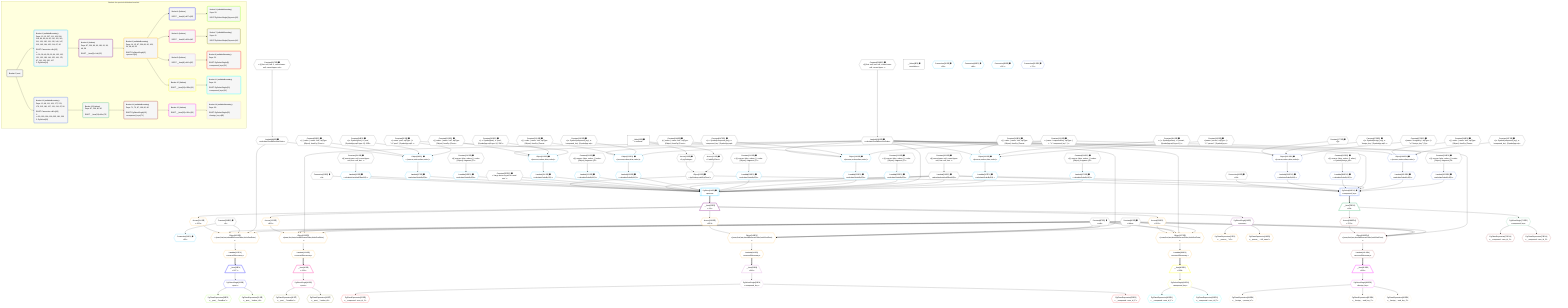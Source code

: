 %%{init: {'themeVariables': { 'fontSize': '12px'}}}%%
graph TD
    classDef path fill:#eee,stroke:#000,color:#000
    classDef plan fill:#fff,stroke-width:1px,color:#000
    classDef itemplan fill:#fff,stroke-width:2px,color:#000
    classDef unbatchedplan fill:#dff,stroke-width:1px,color:#000
    classDef sideeffectplan fill:#fcc,stroke-width:2px,color:#000
    classDef bucket fill:#f6f6f6,color:#000,stroke-width:2px,text-align:left


    %% plan dependencies
    Object12{{"Object[12∈0] ➊<br />ᐸ{pgSettings,withPgClient}ᐳ"}}:::plan
    Access10{{"Access[10∈0] ➊<br />ᐸ2.pgSettingsᐳ"}}:::plan
    Access11{{"Access[11∈0] ➊<br />ᐸ2.withPgClientᐳ"}}:::plan
    Access10 & Access11 --> Object12
    __Value2["__Value[2∈0] ➊<br />ᐸcontextᐳ"]:::plan
    __Value2 --> Access10
    __Value2 --> Access11
    Lambda89{{"Lambda[89∈0] ➊<br />ᐸcalculateShouldReverseOrderᐳ"}}:::plan
    Constant217{{"Constant[217∈0] ➊<br />ᐸ§{ first: null, last: 2, cursorLower: null, cursorUpper: nulᐳ"}}:::plan
    Constant217 --> Lambda89
    Lambda109{{"Lambda[109∈0] ➊<br />ᐸcalculateShouldReverseOrderᐳ"}}:::plan
    Constant208{{"Constant[208∈0] ➊<br />ᐸ§{ first: null, last: null, cursorLower: null, cursorUpper: ᐳ"}}:::plan
    Constant208 --> Lambda109
    Lambda111{{"Lambda[111∈0] ➊<br />ᐸcalculateLimitAndOffsetSQLᐳ"}}:::plan
    Constant209{{"Constant[209∈0] ➊<br />ᐸ§{ cursorLower: null, cursorUpper: null, first: null, last: ᐳ"}}:::plan
    Constant209 --> Lambda111
    __Value4["__Value[4∈0] ➊<br />ᐸrootValueᐳ"]:::plan
    Connection13{{"Connection[13∈0] ➊<br />ᐸ9ᐳ"}}:::plan
    Connection68{{"Connection[68∈0] ➊<br />ᐸ66ᐳ"}}:::plan
    Constant87{{"Constant[87∈0] ➊<br />ᐸnullᐳ"}}:::plan
    Constant90{{"Constant[90∈0] ➊<br />ᐸfalseᐳ"}}:::plan
    Constant93{{"Constant[93∈0] ➊<br />ᐸ[ { codec: { name: 'int4', sqlType: [Object], fromPg: [Functᐳ"}}:::plan
    Constant94{{"Constant[94∈0] ➊<br />ᐸ{ s: Symbol(post), n: 'post', [Symbol(pg-sql2-type-1)]: 'IDEᐳ"}}:::plan
    Constant95{{"Constant[95∈0] ➊<br />ᐸ{ name: 'post', sqlType: { t: '”a”.”post”', [Symbol(pg-sql2-ᐳ"}}:::plan
    Constant112{{"Constant[112∈0] ➊<br />ᐸ[ { codec: { name: 'int4', sqlType: [Object], fromPg: [Functᐳ"}}:::plan
    Constant113{{"Constant[113∈0] ➊<br />ᐸ{ s: Symbol(post), n: 'post', [Symbol(pg-sql2-type-1)]: 'IDEᐳ"}}:::plan
    Constant129{{"Constant[129∈0] ➊<br />ᐸ[ { codec: { name: 'int4', sqlType: [Object], fromPg: [Functᐳ"}}:::plan
    Constant130{{"Constant[130∈0] ➊<br />ᐸ{ s: Symbol(compound_key), n: 'compound_key', [Symbol(pg-sqlᐳ"}}:::plan
    Constant131{{"Constant[131∈0] ➊<br />ᐸ{ name: 'compoundKey', sqlType: { t: '”c”.”compound_key”', [ᐳ"}}:::plan
    Constant146{{"Constant[146∈0] ➊<br />ᐸ[ { codec: { name: 'int4', sqlType: [Object], fromPg: [Functᐳ"}}:::plan
    Constant147{{"Constant[147∈0] ➊<br />ᐸ{ s: Symbol(compound_key), n: 'compound_key', [Symbol(pg-sqlᐳ"}}:::plan
    Constant163{{"Constant[163∈0] ➊<br />ᐸ[ { codec: { name: 'int4', sqlType: [Object], fromPg: [Functᐳ"}}:::plan
    Constant164{{"Constant[164∈0] ➊<br />ᐸ{ s: Symbol(person), n: 'person', [Symbol(pg-sql2-type-1)]: ᐳ"}}:::plan
    Constant165{{"Constant[165∈0] ➊<br />ᐸ{ name: 'person', sqlType: { t: '”c”.”person”', [Symbol(pg-sᐳ"}}:::plan
    Constant177{{"Constant[177∈0] ➊<br />ᐸ[]ᐳ"}}:::plan
    Constant178{{"Constant[178∈0] ➊<br />ᐸ{ s: Symbol(foreign_key), n: 'foreign_key', [Symbol(pg-sql2-ᐳ"}}:::plan
    Constant179{{"Constant[179∈0] ➊<br />ᐸ{ name: 'foreignKey', sqlType: { t: '”a”.”foreign_key”', [Syᐳ"}}:::plan
    Constant196{{"Constant[196∈0] ➊<br />ᐸ[ { codec: { name: 'int4', sqlType: [Object], fromPg: [Functᐳ"}}:::plan
    Constant197{{"Constant[197∈0] ➊<br />ᐸ{ s: Symbol(compound_key), n: 'compound_key', [Symbol(pg-sqlᐳ"}}:::plan
    Constant206{{"Constant[206∈0] ➊<br />ᐸ2ᐳ"}}:::plan
    Constant207{{"Constant[207∈0] ➊<br />ᐸ'Large bet on myself in round one.'ᐳ"}}:::plan
    Constant210{{"Constant[210∈0] ➊<br />ᐸ§{ reverse: false, orders: [ { codec: [Object], fragment: [Oᐳ"}}:::plan
    Constant211{{"Constant[211∈0] ➊<br />ᐸ§{ reverse: false, orders: [ { codec: [Object], fragment: [Oᐳ"}}:::plan
    Constant212{{"Constant[212∈0] ➊<br />ᐸ§{ reverse: false, orders: [ { codec: [Object], fragment: [Oᐳ"}}:::plan
    Constant213{{"Constant[213∈0] ➊<br />ᐸ§{ reverse: false, orders: [ { codec: [Object], fragment: [Oᐳ"}}:::plan
    Constant214{{"Constant[214∈0] ➊<br />ᐸ§{ reverse: false, orders: [ { codec: [Object], fragment: [Oᐳ"}}:::plan
    Constant215{{"Constant[215∈0] ➊<br />ᐸ§{ reverse: false, orders: [], alias: { s: Symbol(foreign_keᐳ"}}:::plan
    Constant216{{"Constant[216∈0] ➊<br />ᐸ§{ reverse: false, orders: [ { codec: [Object], fragment: [Oᐳ"}}:::plan
    Constant218{{"Constant[218∈0] ➊<br />ᐸ§{ cursorLower: null, cursorUpper: null, first: null, last: ᐳ"}}:::plan
    PgSelect14[["PgSelect[14∈1] ➊<br />ᐸpersonᐳ"]]:::plan
    Lambda92{{"Lambda[92∈1] ➊<br />ᐸcalculateLimitAndOffsetSQLᐳ"}}:::plan
    Lambda97{{"Lambda[97∈1] ➊<br />ᐸcalculateOrderBySQLᐳ"}}:::plan
    Lambda102{{"Lambda[102∈1] ➊<br />ᐸcalculateOrderBySQLᐳ"}}:::plan
    Lambda116{{"Lambda[116∈1] ➊<br />ᐸcalculateOrderBySQLᐳ"}}:::plan
    Lambda121{{"Lambda[121∈1] ➊<br />ᐸcalculateOrderBySQLᐳ"}}:::plan
    Lambda133{{"Lambda[133∈1] ➊<br />ᐸcalculateOrderBySQLᐳ"}}:::plan
    Lambda138{{"Lambda[138∈1] ➊<br />ᐸcalculateOrderBySQLᐳ"}}:::plan
    Lambda150{{"Lambda[150∈1] ➊<br />ᐸcalculateOrderBySQLᐳ"}}:::plan
    Lambda155{{"Lambda[155∈1] ➊<br />ᐸcalculateOrderBySQLᐳ"}}:::plan
    Lambda167{{"Lambda[167∈1] ➊<br />ᐸcalculateOrderBySQLᐳ"}}:::plan
    Lambda172{{"Lambda[172∈1] ➊<br />ᐸcalculateOrderBySQLᐳ"}}:::plan
    Object12 & Connection13 & Lambda92 & Lambda97 & Lambda102 & Constant207 & Lambda111 & Lambda116 & Lambda121 & Lambda111 & Lambda133 & Lambda138 & Lambda111 & Lambda150 & Lambda155 & Lambda109 & Lambda111 & Lambda167 & Lambda172 --> PgSelect14
    Object96{{"Object[96∈1] ➊<br />ᐸ{reverse,orders,alias,codec}ᐳ"}}:::plan
    Lambda89 & Constant93 & Constant94 & Constant95 --> Object96
    Object115{{"Object[115∈1] ➊<br />ᐸ{reverse,orders,alias,codec}ᐳ"}}:::plan
    Lambda109 & Constant112 & Constant113 & Constant95 --> Object115
    Object132{{"Object[132∈1] ➊<br />ᐸ{reverse,orders,alias,codec}ᐳ"}}:::plan
    Lambda109 & Constant129 & Constant130 & Constant131 --> Object132
    Object149{{"Object[149∈1] ➊<br />ᐸ{reverse,orders,alias,codec}ᐳ"}}:::plan
    Lambda109 & Constant146 & Constant147 & Constant131 --> Object149
    Object166{{"Object[166∈1] ➊<br />ᐸ{reverse,orders,alias,codec}ᐳ"}}:::plan
    Lambda109 & Constant163 & Constant164 & Constant165 --> Object166
    Connection26{{"Connection[26∈1] ➊<br />ᐸ22ᐳ"}}:::plan
    Constant206 --> Connection26
    Constant218 --> Lambda92
    Object96 --> Lambda97
    Constant210 --> Lambda102
    Object115 --> Lambda116
    Constant211 --> Lambda121
    Object132 --> Lambda133
    Constant212 --> Lambda138
    Object149 --> Lambda150
    Constant213 --> Lambda155
    Object166 --> Lambda167
    Constant214 --> Lambda172
    Connection38{{"Connection[38∈1] ➊<br />ᐸ36ᐳ"}}:::plan
    Connection48{{"Connection[48∈1] ➊<br />ᐸ46ᐳ"}}:::plan
    Connection58{{"Connection[58∈1] ➊<br />ᐸ56ᐳ"}}:::plan
    __Item15[/"__Item[15∈2]<br />ᐸ14ᐳ"\]:::itemplan
    PgSelect14 ==> __Item15
    PgSelectSingle16{{"PgSelectSingle[16∈2]<br />ᐸpersonᐳ"}}:::plan
    __Item15 --> PgSelectSingle16
    Object106{{"Object[106∈3]<br />ᐸ{rows,first,last,shouldReverseOrder,fetchOneExtra}ᐳ"}}:::plan
    Access104{{"Access[104∈3]<br />ᐸ15.0ᐳ"}}:::plan
    Access104 & Constant87 & Constant206 & Lambda89 & Constant90 --> Object106
    Object123{{"Object[123∈3]<br />ᐸ{rows,first,last,shouldReverseOrder,fetchOneExtra}ᐳ"}}:::plan
    Access122{{"Access[122∈3]<br />ᐸ15.1ᐳ"}}:::plan
    Access122 & Constant87 & Constant87 & Lambda109 & Constant90 --> Object123
    Object140{{"Object[140∈3]<br />ᐸ{rows,first,last,shouldReverseOrder,fetchOneExtra}ᐳ"}}:::plan
    Access139{{"Access[139∈3]<br />ᐸ15.2ᐳ"}}:::plan
    Access139 & Constant87 & Constant87 & Lambda109 & Constant90 --> Object140
    Object157{{"Object[157∈3]<br />ᐸ{rows,first,last,shouldReverseOrder,fetchOneExtra}ᐳ"}}:::plan
    Access156{{"Access[156∈3]<br />ᐸ15.3ᐳ"}}:::plan
    Access156 & Constant87 & Constant87 & Lambda109 & Constant90 --> Object157
    PgClassExpression17{{"PgClassExpression[17∈3]<br />ᐸ__person__.”id”ᐳ"}}:::plan
    PgSelectSingle16 --> PgClassExpression17
    PgClassExpression18{{"PgClassExpression[18∈3]<br />ᐸ__person__...full_name”ᐳ"}}:::plan
    PgSelectSingle16 --> PgClassExpression18
    __Item15 --> Access104
    Lambda107{{"Lambda[107∈3]<br />ᐸreverseIfNecessaryᐳ"}}:::plan
    Object106 --> Lambda107
    __Item15 --> Access122
    Lambda124{{"Lambda[124∈3]<br />ᐸreverseIfNecessaryᐳ"}}:::plan
    Object123 --> Lambda124
    __Item15 --> Access139
    Lambda141{{"Lambda[141∈3]<br />ᐸreverseIfNecessaryᐳ"}}:::plan
    Object140 --> Lambda141
    __Item15 --> Access156
    Lambda158{{"Lambda[158∈3]<br />ᐸreverseIfNecessaryᐳ"}}:::plan
    Object157 --> Lambda158
    __Item28[/"__Item[28∈4]<br />ᐸ107ᐳ"\]:::itemplan
    Lambda107 ==> __Item28
    PgSelectSingle29{{"PgSelectSingle[29∈4]<br />ᐸpostᐳ"}}:::plan
    __Item28 --> PgSelectSingle29
    PgClassExpression30{{"PgClassExpression[30∈5]<br />ᐸ__post__.”headline”ᐳ"}}:::plan
    PgSelectSingle29 --> PgClassExpression30
    PgClassExpression31{{"PgClassExpression[31∈5]<br />ᐸ__post__.”author_id”ᐳ"}}:::plan
    PgSelectSingle29 --> PgClassExpression31
    __Item40[/"__Item[40∈6]<br />ᐸ124ᐳ"\]:::itemplan
    Lambda124 ==> __Item40
    PgSelectSingle41{{"PgSelectSingle[41∈6]<br />ᐸpostᐳ"}}:::plan
    __Item40 --> PgSelectSingle41
    PgClassExpression42{{"PgClassExpression[42∈7]<br />ᐸ__post__.”headline”ᐳ"}}:::plan
    PgSelectSingle41 --> PgClassExpression42
    PgClassExpression43{{"PgClassExpression[43∈7]<br />ᐸ__post__.”author_id”ᐳ"}}:::plan
    PgSelectSingle41 --> PgClassExpression43
    __Item50[/"__Item[50∈8]<br />ᐸ141ᐳ"\]:::itemplan
    Lambda141 ==> __Item50
    PgSelectSingle51{{"PgSelectSingle[51∈8]<br />ᐸcompound_keyᐳ"}}:::plan
    __Item50 --> PgSelectSingle51
    PgClassExpression52{{"PgClassExpression[52∈9]<br />ᐸ__compound...rson_id_1”ᐳ"}}:::plan
    PgSelectSingle51 --> PgClassExpression52
    PgClassExpression53{{"PgClassExpression[53∈9]<br />ᐸ__compound...rson_id_2”ᐳ"}}:::plan
    PgSelectSingle51 --> PgClassExpression53
    __Item60[/"__Item[60∈10]<br />ᐸ158ᐳ"\]:::itemplan
    Lambda158 ==> __Item60
    PgSelectSingle61{{"PgSelectSingle[61∈10]<br />ᐸcompound_keyᐳ"}}:::plan
    __Item60 --> PgSelectSingle61
    PgClassExpression62{{"PgClassExpression[62∈11]<br />ᐸ__compound...rson_id_1”ᐳ"}}:::plan
    PgSelectSingle61 --> PgClassExpression62
    PgClassExpression63{{"PgClassExpression[63∈11]<br />ᐸ__compound...rson_id_2”ᐳ"}}:::plan
    PgSelectSingle61 --> PgClassExpression63
    PgSelect69[["PgSelect[69∈12] ➊<br />ᐸcompound_keyᐳ"]]:::plan
    Lambda181{{"Lambda[181∈12] ➊<br />ᐸcalculateOrderBySQLᐳ"}}:::plan
    Lambda186{{"Lambda[186∈12] ➊<br />ᐸcalculateOrderBySQLᐳ"}}:::plan
    Lambda200{{"Lambda[200∈12] ➊<br />ᐸcalculateOrderBySQLᐳ"}}:::plan
    Lambda205{{"Lambda[205∈12] ➊<br />ᐸcalculateOrderBySQLᐳ"}}:::plan
    Object12 & Connection68 & Lambda111 & Lambda181 & Lambda186 & Lambda109 & Lambda111 & Lambda200 & Lambda205 --> PgSelect69
    Object180{{"Object[180∈12] ➊<br />ᐸ{reverse,orders,alias,codec}ᐳ"}}:::plan
    Lambda109 & Constant177 & Constant178 & Constant179 --> Object180
    Object199{{"Object[199∈12] ➊<br />ᐸ{reverse,orders,alias,codec}ᐳ"}}:::plan
    Lambda109 & Constant196 & Constant197 & Constant131 --> Object199
    Object180 --> Lambda181
    Constant215 --> Lambda186
    Object199 --> Lambda200
    Constant216 --> Lambda205
    Connection80{{"Connection[80∈12] ➊<br />ᐸ76ᐳ"}}:::plan
    __Item70[/"__Item[70∈13]<br />ᐸ69ᐳ"\]:::itemplan
    PgSelect69 ==> __Item70
    PgSelectSingle71{{"PgSelectSingle[71∈13]<br />ᐸcompound_keyᐳ"}}:::plan
    __Item70 --> PgSelectSingle71
    Object190{{"Object[190∈14]<br />ᐸ{rows,first,last,shouldReverseOrder,fetchOneExtra}ᐳ"}}:::plan
    Access188{{"Access[188∈14]<br />ᐸ70.0ᐳ"}}:::plan
    Access188 & Constant87 & Constant87 & Lambda109 & Constant90 --> Object190
    PgClassExpression72{{"PgClassExpression[72∈14]<br />ᐸ__compound...rson_id_1”ᐳ"}}:::plan
    PgSelectSingle71 --> PgClassExpression72
    PgClassExpression73{{"PgClassExpression[73∈14]<br />ᐸ__compound...rson_id_2”ᐳ"}}:::plan
    PgSelectSingle71 --> PgClassExpression73
    __Item70 --> Access188
    Lambda191{{"Lambda[191∈14]<br />ᐸreverseIfNecessaryᐳ"}}:::plan
    Object190 --> Lambda191
    __Item82[/"__Item[82∈15]<br />ᐸ191ᐳ"\]:::itemplan
    Lambda191 ==> __Item82
    PgSelectSingle83{{"PgSelectSingle[83∈15]<br />ᐸforeign_keyᐳ"}}:::plan
    __Item82 --> PgSelectSingle83
    PgClassExpression84{{"PgClassExpression[84∈16]<br />ᐸ__foreign_...person_id”ᐳ"}}:::plan
    PgSelectSingle83 --> PgClassExpression84
    PgClassExpression85{{"PgClassExpression[85∈16]<br />ᐸ__foreign_...und_key_1”ᐳ"}}:::plan
    PgSelectSingle83 --> PgClassExpression85
    PgClassExpression86{{"PgClassExpression[86∈16]<br />ᐸ__foreign_...und_key_2”ᐳ"}}:::plan
    PgSelectSingle83 --> PgClassExpression86

    %% define steps

    subgraph "Buckets for queries/v4/relation-head-tail"
    Bucket0("Bucket 0 (root)"):::bucket
    classDef bucket0 stroke:#696969
    class Bucket0,__Value2,__Value4,Access10,Access11,Object12,Connection13,Connection68,Constant87,Lambda89,Constant90,Constant93,Constant94,Constant95,Lambda109,Lambda111,Constant112,Constant113,Constant129,Constant130,Constant131,Constant146,Constant147,Constant163,Constant164,Constant165,Constant177,Constant178,Constant179,Constant196,Constant197,Constant206,Constant207,Constant208,Constant209,Constant210,Constant211,Constant212,Constant213,Constant214,Constant215,Constant216,Constant217,Constant218 bucket0
    Bucket1("Bucket 1 (nullableBoundary)<br />Deps: 12, 13, 207, 111, 109, 206, 218, 89, 93, 94, 95, 210, 112, 113, 211, 129, 130, 131, 212, 146, 147, 213, 163, 164, 165, 214, 87, 90<br /><br />ROOT Connectionᐸ9ᐳ[13]<br />1: <br />ᐳ: 26, 38, 48, 58, 92, 96, 102, 115, 121, 132, 138, 149, 155, 166, 172, 97, 116, 133, 150, 167<br />2: PgSelect[14]"):::bucket
    classDef bucket1 stroke:#00bfff
    class Bucket1,PgSelect14,Connection26,Connection38,Connection48,Connection58,Lambda92,Object96,Lambda97,Lambda102,Object115,Lambda116,Lambda121,Object132,Lambda133,Lambda138,Object149,Lambda150,Lambda155,Object166,Lambda167,Lambda172 bucket1
    Bucket2("Bucket 2 (listItem)<br />Deps: 87, 206, 89, 90, 109, 26, 38, 48, 58<br /><br />ROOT __Item{2}ᐸ14ᐳ[15]"):::bucket
    classDef bucket2 stroke:#7f007f
    class Bucket2,__Item15,PgSelectSingle16 bucket2
    Bucket3("Bucket 3 (nullableBoundary)<br />Deps: 16, 15, 87, 206, 89, 90, 109, 26, 38, 48, 58<br /><br />ROOT PgSelectSingle{2}ᐸpersonᐳ[16]"):::bucket
    classDef bucket3 stroke:#ffa500
    class Bucket3,PgClassExpression17,PgClassExpression18,Access104,Object106,Lambda107,Access122,Object123,Lambda124,Access139,Object140,Lambda141,Access156,Object157,Lambda158 bucket3
    Bucket4("Bucket 4 (listItem)<br /><br />ROOT __Item{4}ᐸ107ᐳ[28]"):::bucket
    classDef bucket4 stroke:#0000ff
    class Bucket4,__Item28,PgSelectSingle29 bucket4
    Bucket5("Bucket 5 (nullableBoundary)<br />Deps: 29<br /><br />ROOT PgSelectSingle{4}ᐸpostᐳ[29]"):::bucket
    classDef bucket5 stroke:#7fff00
    class Bucket5,PgClassExpression30,PgClassExpression31 bucket5
    Bucket6("Bucket 6 (listItem)<br /><br />ROOT __Item{6}ᐸ124ᐳ[40]"):::bucket
    classDef bucket6 stroke:#ff1493
    class Bucket6,__Item40,PgSelectSingle41 bucket6
    Bucket7("Bucket 7 (nullableBoundary)<br />Deps: 41<br /><br />ROOT PgSelectSingle{6}ᐸpostᐳ[41]"):::bucket
    classDef bucket7 stroke:#808000
    class Bucket7,PgClassExpression42,PgClassExpression43 bucket7
    Bucket8("Bucket 8 (listItem)<br /><br />ROOT __Item{8}ᐸ141ᐳ[50]"):::bucket
    classDef bucket8 stroke:#dda0dd
    class Bucket8,__Item50,PgSelectSingle51 bucket8
    Bucket9("Bucket 9 (nullableBoundary)<br />Deps: 51<br /><br />ROOT PgSelectSingle{8}ᐸcompound_keyᐳ[51]"):::bucket
    classDef bucket9 stroke:#ff0000
    class Bucket9,PgClassExpression52,PgClassExpression53 bucket9
    Bucket10("Bucket 10 (listItem)<br /><br />ROOT __Item{10}ᐸ158ᐳ[60]"):::bucket
    classDef bucket10 stroke:#ffff00
    class Bucket10,__Item60,PgSelectSingle61 bucket10
    Bucket11("Bucket 11 (nullableBoundary)<br />Deps: 61<br /><br />ROOT PgSelectSingle{10}ᐸcompound_keyᐳ[61]"):::bucket
    classDef bucket11 stroke:#00ffff
    class Bucket11,PgClassExpression62,PgClassExpression63 bucket11
    Bucket12("Bucket 12 (nullableBoundary)<br />Deps: 12, 68, 111, 109, 177, 178, 179, 215, 196, 197, 131, 216, 87, 90<br /><br />ROOT Connectionᐸ66ᐳ[68]<br />1: <br />ᐳ: 80, 180, 186, 199, 205, 181, 200<br />2: PgSelect[69]"):::bucket
    classDef bucket12 stroke:#4169e1
    class Bucket12,PgSelect69,Connection80,Object180,Lambda181,Lambda186,Object199,Lambda200,Lambda205 bucket12
    Bucket13("Bucket 13 (listItem)<br />Deps: 87, 109, 90, 80<br /><br />ROOT __Item{13}ᐸ69ᐳ[70]"):::bucket
    classDef bucket13 stroke:#3cb371
    class Bucket13,__Item70,PgSelectSingle71 bucket13
    Bucket14("Bucket 14 (nullableBoundary)<br />Deps: 71, 70, 87, 109, 90, 80<br /><br />ROOT PgSelectSingle{13}ᐸcompound_keyᐳ[71]"):::bucket
    classDef bucket14 stroke:#a52a2a
    class Bucket14,PgClassExpression72,PgClassExpression73,Access188,Object190,Lambda191 bucket14
    Bucket15("Bucket 15 (listItem)<br /><br />ROOT __Item{15}ᐸ191ᐳ[82]"):::bucket
    classDef bucket15 stroke:#ff00ff
    class Bucket15,__Item82,PgSelectSingle83 bucket15
    Bucket16("Bucket 16 (nullableBoundary)<br />Deps: 83<br /><br />ROOT PgSelectSingle{15}ᐸforeign_keyᐳ[83]"):::bucket
    classDef bucket16 stroke:#f5deb3
    class Bucket16,PgClassExpression84,PgClassExpression85,PgClassExpression86 bucket16
    Bucket0 --> Bucket1 & Bucket12
    Bucket1 --> Bucket2
    Bucket2 --> Bucket3
    Bucket3 --> Bucket4 & Bucket6 & Bucket8 & Bucket10
    Bucket4 --> Bucket5
    Bucket6 --> Bucket7
    Bucket8 --> Bucket9
    Bucket10 --> Bucket11
    Bucket12 --> Bucket13
    Bucket13 --> Bucket14
    Bucket14 --> Bucket15
    Bucket15 --> Bucket16
    end